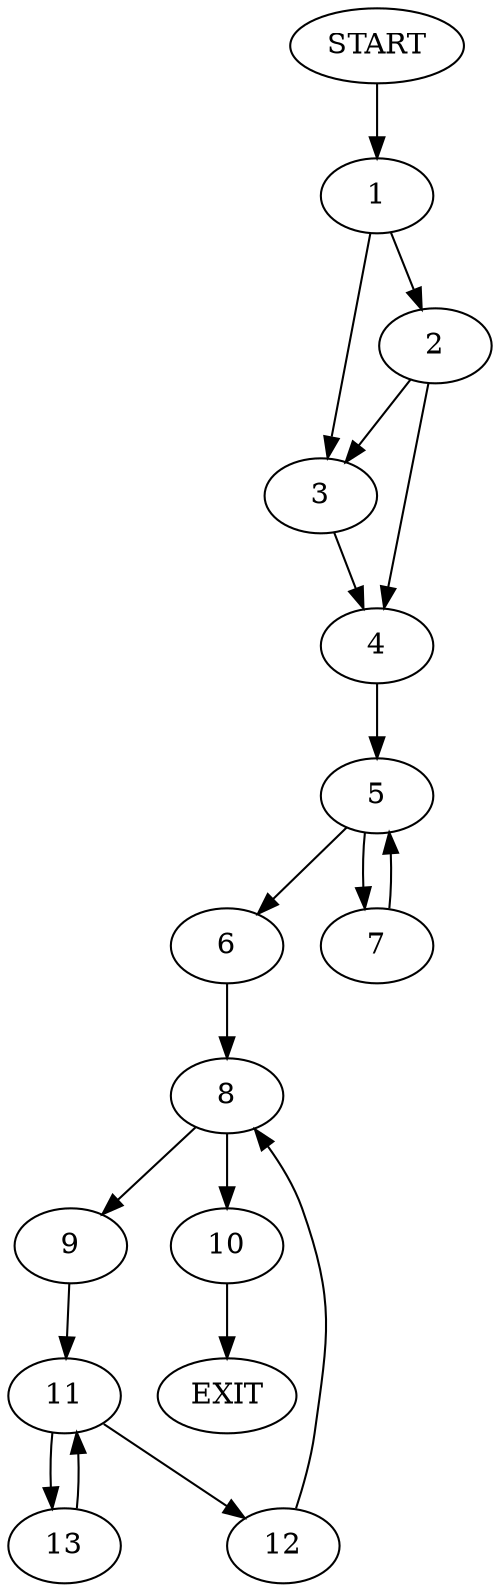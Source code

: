 digraph {
0 [label="START"]
14 [label="EXIT"]
0 -> 1
1 -> 2
1 -> 3
2 -> 3
2 -> 4
3 -> 4
4 -> 5
5 -> 6
5 -> 7
7 -> 5
6 -> 8
8 -> 9
8 -> 10
9 -> 11
10 -> 14
11 -> 12
11 -> 13
12 -> 8
13 -> 11
}
